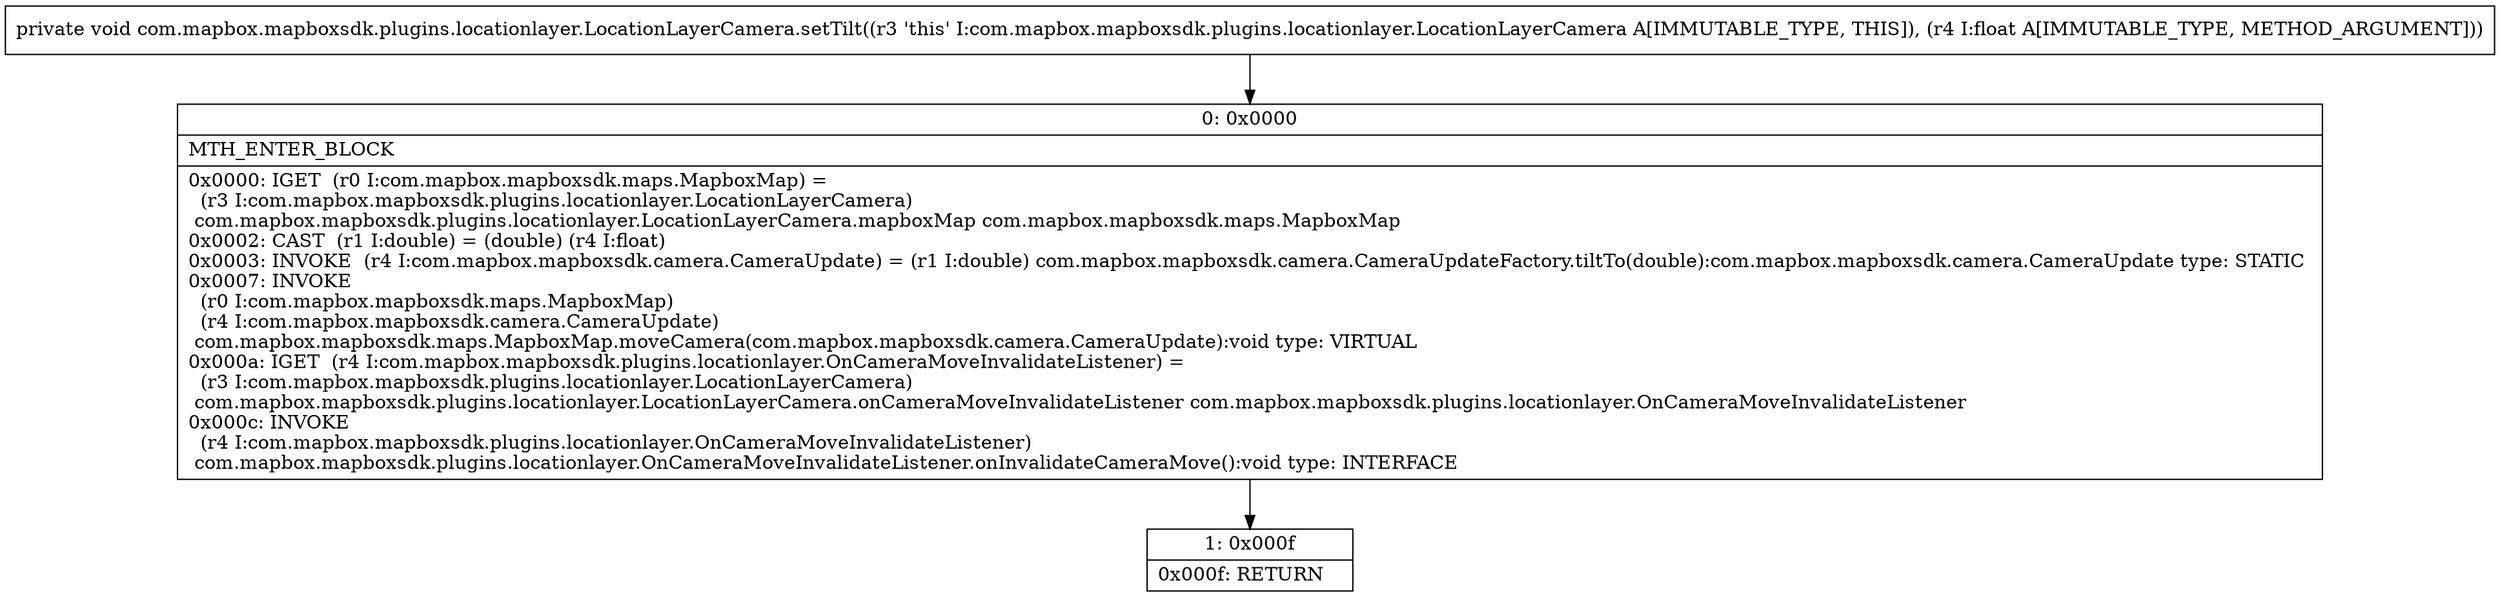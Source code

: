 digraph "CFG forcom.mapbox.mapboxsdk.plugins.locationlayer.LocationLayerCamera.setTilt(F)V" {
Node_0 [shape=record,label="{0\:\ 0x0000|MTH_ENTER_BLOCK\l|0x0000: IGET  (r0 I:com.mapbox.mapboxsdk.maps.MapboxMap) = \l  (r3 I:com.mapbox.mapboxsdk.plugins.locationlayer.LocationLayerCamera)\l com.mapbox.mapboxsdk.plugins.locationlayer.LocationLayerCamera.mapboxMap com.mapbox.mapboxsdk.maps.MapboxMap \l0x0002: CAST  (r1 I:double) = (double) (r4 I:float) \l0x0003: INVOKE  (r4 I:com.mapbox.mapboxsdk.camera.CameraUpdate) = (r1 I:double) com.mapbox.mapboxsdk.camera.CameraUpdateFactory.tiltTo(double):com.mapbox.mapboxsdk.camera.CameraUpdate type: STATIC \l0x0007: INVOKE  \l  (r0 I:com.mapbox.mapboxsdk.maps.MapboxMap)\l  (r4 I:com.mapbox.mapboxsdk.camera.CameraUpdate)\l com.mapbox.mapboxsdk.maps.MapboxMap.moveCamera(com.mapbox.mapboxsdk.camera.CameraUpdate):void type: VIRTUAL \l0x000a: IGET  (r4 I:com.mapbox.mapboxsdk.plugins.locationlayer.OnCameraMoveInvalidateListener) = \l  (r3 I:com.mapbox.mapboxsdk.plugins.locationlayer.LocationLayerCamera)\l com.mapbox.mapboxsdk.plugins.locationlayer.LocationLayerCamera.onCameraMoveInvalidateListener com.mapbox.mapboxsdk.plugins.locationlayer.OnCameraMoveInvalidateListener \l0x000c: INVOKE  \l  (r4 I:com.mapbox.mapboxsdk.plugins.locationlayer.OnCameraMoveInvalidateListener)\l com.mapbox.mapboxsdk.plugins.locationlayer.OnCameraMoveInvalidateListener.onInvalidateCameraMove():void type: INTERFACE \l}"];
Node_1 [shape=record,label="{1\:\ 0x000f|0x000f: RETURN   \l}"];
MethodNode[shape=record,label="{private void com.mapbox.mapboxsdk.plugins.locationlayer.LocationLayerCamera.setTilt((r3 'this' I:com.mapbox.mapboxsdk.plugins.locationlayer.LocationLayerCamera A[IMMUTABLE_TYPE, THIS]), (r4 I:float A[IMMUTABLE_TYPE, METHOD_ARGUMENT])) }"];
MethodNode -> Node_0;
Node_0 -> Node_1;
}

